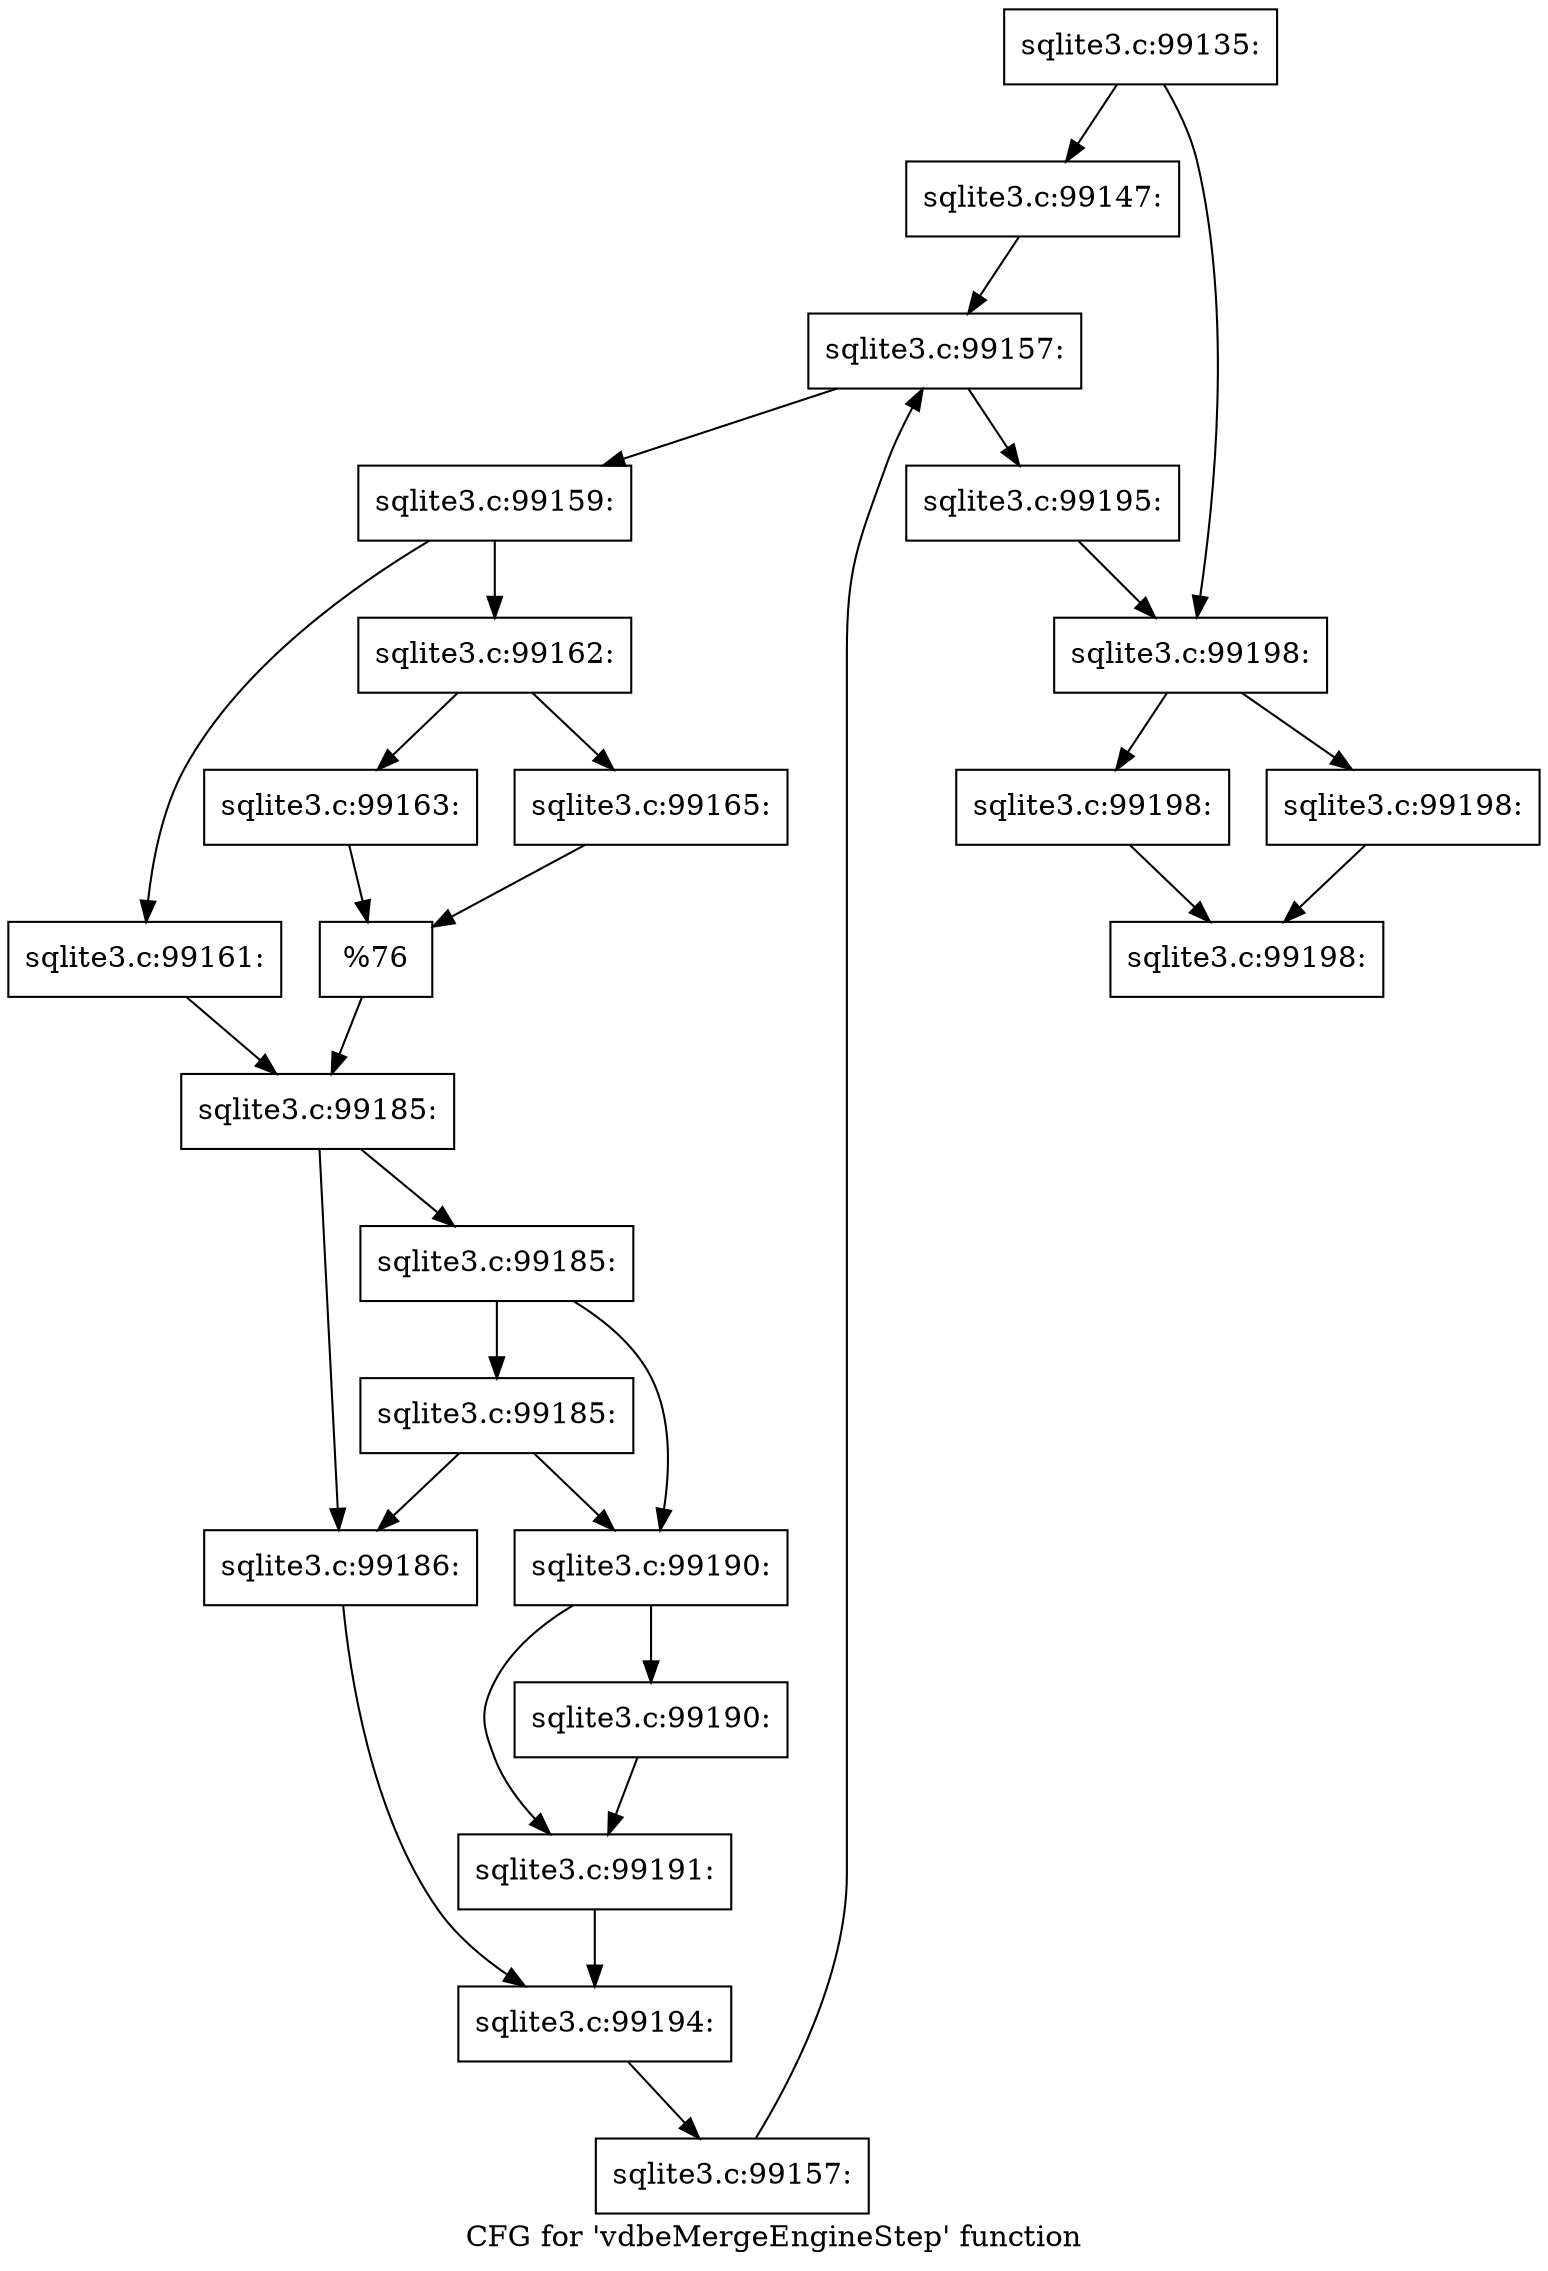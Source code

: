 digraph "CFG for 'vdbeMergeEngineStep' function" {
	label="CFG for 'vdbeMergeEngineStep' function";

	Node0x55c0f782c110 [shape=record,label="{sqlite3.c:99135:}"];
	Node0x55c0f782c110 -> Node0x55c0f78364c0;
	Node0x55c0f782c110 -> Node0x55c0f7836510;
	Node0x55c0f78364c0 [shape=record,label="{sqlite3.c:99147:}"];
	Node0x55c0f78364c0 -> Node0x55c0f7838720;
	Node0x55c0f7838720 [shape=record,label="{sqlite3.c:99157:}"];
	Node0x55c0f7838720 -> Node0x55c0f7838940;
	Node0x55c0f7838720 -> Node0x55c0f7838120;
	Node0x55c0f7838940 [shape=record,label="{sqlite3.c:99159:}"];
	Node0x55c0f7838940 -> Node0x55c0f7838fd0;
	Node0x55c0f7838940 -> Node0x55c0f7839070;
	Node0x55c0f7838fd0 [shape=record,label="{sqlite3.c:99161:}"];
	Node0x55c0f7838fd0 -> Node0x55c0f7839020;
	Node0x55c0f7839070 [shape=record,label="{sqlite3.c:99162:}"];
	Node0x55c0f7839070 -> Node0x55c0f7839790;
	Node0x55c0f7839070 -> Node0x55c0f7839830;
	Node0x55c0f7839790 [shape=record,label="{sqlite3.c:99163:}"];
	Node0x55c0f7839790 -> Node0x55c0f78397e0;
	Node0x55c0f7839830 [shape=record,label="{sqlite3.c:99165:}"];
	Node0x55c0f7839830 -> Node0x55c0f78397e0;
	Node0x55c0f78397e0 [shape=record,label="{%76}"];
	Node0x55c0f78397e0 -> Node0x55c0f7839020;
	Node0x55c0f7839020 [shape=record,label="{sqlite3.c:99185:}"];
	Node0x55c0f7839020 -> Node0x55c0f783aa80;
	Node0x55c0f7839020 -> Node0x55c0f783af80;
	Node0x55c0f783af80 [shape=record,label="{sqlite3.c:99185:}"];
	Node0x55c0f783af80 -> Node0x55c0f783b2b0;
	Node0x55c0f783af80 -> Node0x55c0f783af30;
	Node0x55c0f783b2b0 [shape=record,label="{sqlite3.c:99185:}"];
	Node0x55c0f783b2b0 -> Node0x55c0f783aa80;
	Node0x55c0f783b2b0 -> Node0x55c0f783af30;
	Node0x55c0f783aa80 [shape=record,label="{sqlite3.c:99186:}"];
	Node0x55c0f783aa80 -> Node0x55c0f783aee0;
	Node0x55c0f783af30 [shape=record,label="{sqlite3.c:99190:}"];
	Node0x55c0f783af30 -> Node0x55c0f783ce70;
	Node0x55c0f783af30 -> Node0x55c0f783cec0;
	Node0x55c0f783ce70 [shape=record,label="{sqlite3.c:99190:}"];
	Node0x55c0f783ce70 -> Node0x55c0f783cec0;
	Node0x55c0f783cec0 [shape=record,label="{sqlite3.c:99191:}"];
	Node0x55c0f783cec0 -> Node0x55c0f783aee0;
	Node0x55c0f783aee0 [shape=record,label="{sqlite3.c:99194:}"];
	Node0x55c0f783aee0 -> Node0x55c0f78388b0;
	Node0x55c0f78388b0 [shape=record,label="{sqlite3.c:99157:}"];
	Node0x55c0f78388b0 -> Node0x55c0f7838720;
	Node0x55c0f7838120 [shape=record,label="{sqlite3.c:99195:}"];
	Node0x55c0f7838120 -> Node0x55c0f7836510;
	Node0x55c0f7836510 [shape=record,label="{sqlite3.c:99198:}"];
	Node0x55c0f7836510 -> Node0x55c0f783f9b0;
	Node0x55c0f7836510 -> Node0x55c0f783fa00;
	Node0x55c0f783f9b0 [shape=record,label="{sqlite3.c:99198:}"];
	Node0x55c0f783f9b0 -> Node0x55c0f783fa50;
	Node0x55c0f783fa00 [shape=record,label="{sqlite3.c:99198:}"];
	Node0x55c0f783fa00 -> Node0x55c0f783fa50;
	Node0x55c0f783fa50 [shape=record,label="{sqlite3.c:99198:}"];
}

